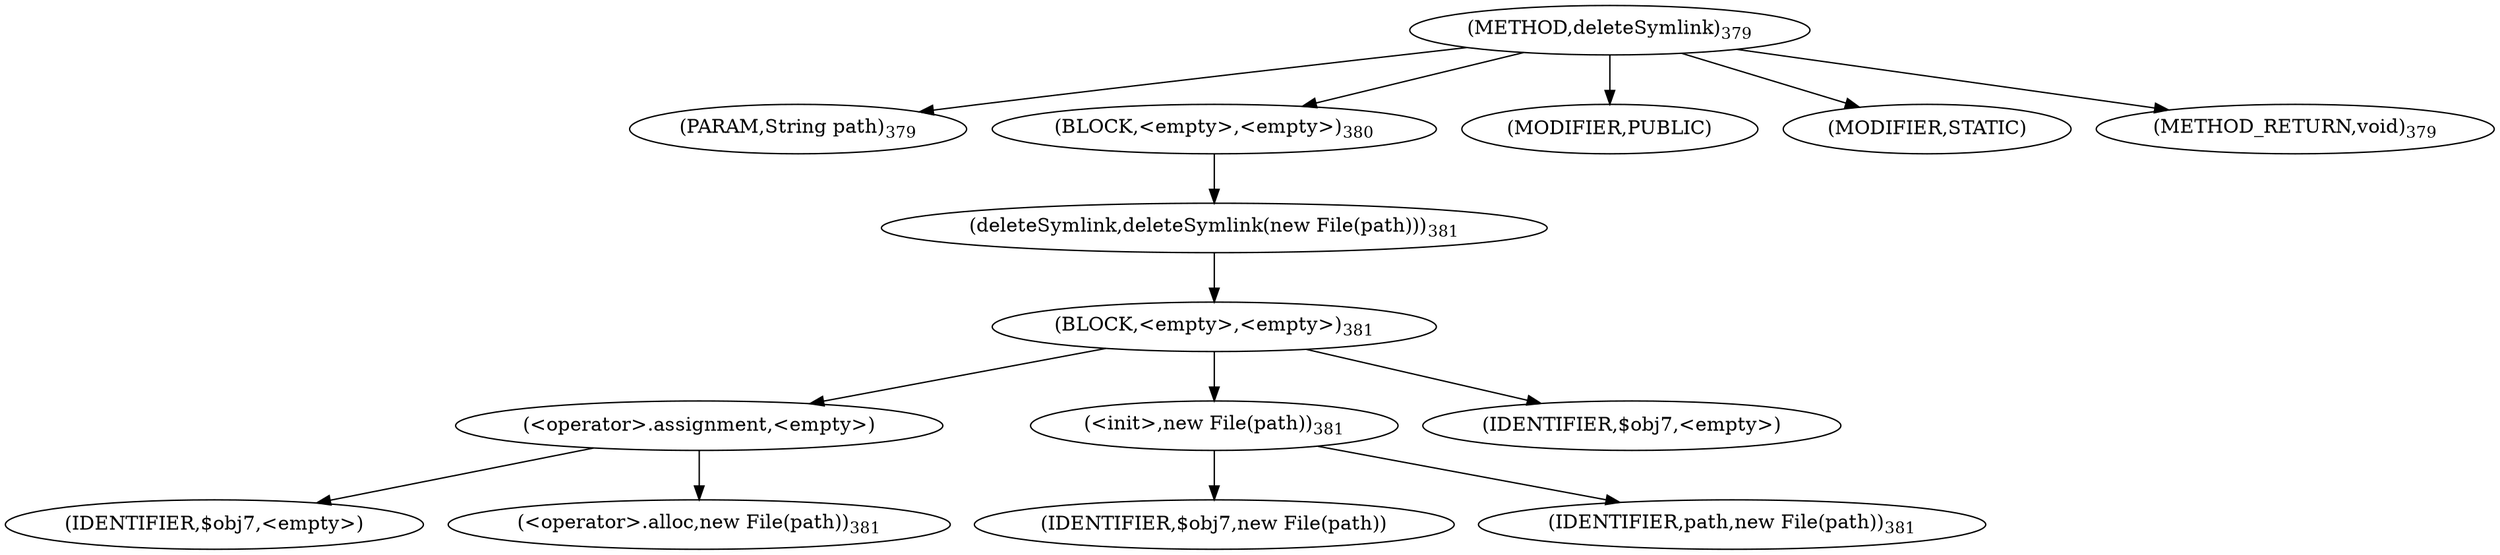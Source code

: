 digraph "deleteSymlink" {  
"583" [label = <(METHOD,deleteSymlink)<SUB>379</SUB>> ]
"584" [label = <(PARAM,String path)<SUB>379</SUB>> ]
"585" [label = <(BLOCK,&lt;empty&gt;,&lt;empty&gt;)<SUB>380</SUB>> ]
"586" [label = <(deleteSymlink,deleteSymlink(new File(path)))<SUB>381</SUB>> ]
"587" [label = <(BLOCK,&lt;empty&gt;,&lt;empty&gt;)<SUB>381</SUB>> ]
"588" [label = <(&lt;operator&gt;.assignment,&lt;empty&gt;)> ]
"589" [label = <(IDENTIFIER,$obj7,&lt;empty&gt;)> ]
"590" [label = <(&lt;operator&gt;.alloc,new File(path))<SUB>381</SUB>> ]
"591" [label = <(&lt;init&gt;,new File(path))<SUB>381</SUB>> ]
"592" [label = <(IDENTIFIER,$obj7,new File(path))> ]
"593" [label = <(IDENTIFIER,path,new File(path))<SUB>381</SUB>> ]
"594" [label = <(IDENTIFIER,$obj7,&lt;empty&gt;)> ]
"595" [label = <(MODIFIER,PUBLIC)> ]
"596" [label = <(MODIFIER,STATIC)> ]
"597" [label = <(METHOD_RETURN,void)<SUB>379</SUB>> ]
  "583" -> "584" 
  "583" -> "585" 
  "583" -> "595" 
  "583" -> "596" 
  "583" -> "597" 
  "585" -> "586" 
  "586" -> "587" 
  "587" -> "588" 
  "587" -> "591" 
  "587" -> "594" 
  "588" -> "589" 
  "588" -> "590" 
  "591" -> "592" 
  "591" -> "593" 
}
